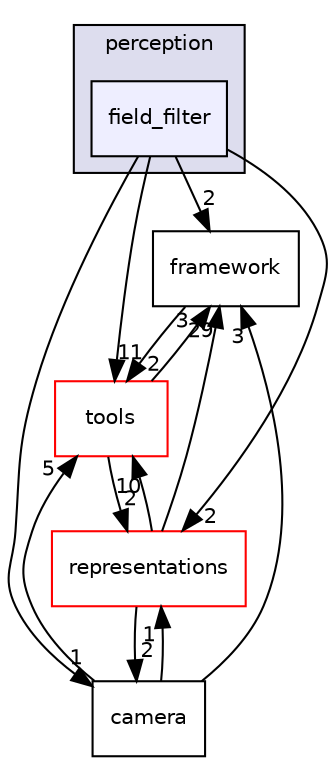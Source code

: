 digraph "source/dnt/modules/perception/field_filter" {
  compound=true
  node [ fontsize="10", fontname="Helvetica"];
  edge [ labelfontsize="10", labelfontname="Helvetica"];
  subgraph clusterdir_901e1d06eca60fab0c757859e00e84e9 {
    graph [ bgcolor="#ddddee", pencolor="black", label="perception" fontname="Helvetica", fontsize="10", URL="dir_901e1d06eca60fab0c757859e00e84e9.html"]
  dir_52e36e24a78e87e1a35ec4ad3766ae36 [shape=box, label="field_filter", style="filled", fillcolor="#eeeeff", pencolor="black", URL="dir_52e36e24a78e87e1a35ec4ad3766ae36.html"];
  }
  dir_d108a8a52eeac75b0e597769f03f48e5 [shape=box label="framework" URL="dir_d108a8a52eeac75b0e597769f03f48e5.html"];
  dir_d5bdfd12cdf0f5b5df18e59b9335c4ec [shape=box label="camera" URL="dir_d5bdfd12cdf0f5b5df18e59b9335c4ec.html"];
  dir_5d0042f909018ce5a6e6ef6ccdf4504c [shape=box label="tools" fillcolor="white" style="filled" color="red" URL="dir_5d0042f909018ce5a6e6ef6ccdf4504c.html"];
  dir_ffe3ad53f1ced0e013eef8ad4adffcb5 [shape=box label="representations" fillcolor="white" style="filled" color="red" URL="dir_ffe3ad53f1ced0e013eef8ad4adffcb5.html"];
  dir_d108a8a52eeac75b0e597769f03f48e5->dir_5d0042f909018ce5a6e6ef6ccdf4504c [headlabel="2", labeldistance=1.5 headhref="dir_000003_000037.html"];
  dir_5d0042f909018ce5a6e6ef6ccdf4504c->dir_d108a8a52eeac75b0e597769f03f48e5 [headlabel="3", labeldistance=1.5 headhref="dir_000037_000003.html"];
  dir_5d0042f909018ce5a6e6ef6ccdf4504c->dir_ffe3ad53f1ced0e013eef8ad4adffcb5 [headlabel="2", labeldistance=1.5 headhref="dir_000037_000027.html"];
  dir_d5bdfd12cdf0f5b5df18e59b9335c4ec->dir_d108a8a52eeac75b0e597769f03f48e5 [headlabel="3", labeldistance=1.5 headhref="dir_000011_000003.html"];
  dir_d5bdfd12cdf0f5b5df18e59b9335c4ec->dir_5d0042f909018ce5a6e6ef6ccdf4504c [headlabel="5", labeldistance=1.5 headhref="dir_000011_000037.html"];
  dir_d5bdfd12cdf0f5b5df18e59b9335c4ec->dir_ffe3ad53f1ced0e013eef8ad4adffcb5 [headlabel="1", labeldistance=1.5 headhref="dir_000011_000027.html"];
  dir_ffe3ad53f1ced0e013eef8ad4adffcb5->dir_d108a8a52eeac75b0e597769f03f48e5 [headlabel="29", labeldistance=1.5 headhref="dir_000027_000003.html"];
  dir_ffe3ad53f1ced0e013eef8ad4adffcb5->dir_d5bdfd12cdf0f5b5df18e59b9335c4ec [headlabel="2", labeldistance=1.5 headhref="dir_000027_000011.html"];
  dir_ffe3ad53f1ced0e013eef8ad4adffcb5->dir_5d0042f909018ce5a6e6ef6ccdf4504c [headlabel="10", labeldistance=1.5 headhref="dir_000027_000037.html"];
  dir_52e36e24a78e87e1a35ec4ad3766ae36->dir_d108a8a52eeac75b0e597769f03f48e5 [headlabel="2", labeldistance=1.5 headhref="dir_000023_000003.html"];
  dir_52e36e24a78e87e1a35ec4ad3766ae36->dir_d5bdfd12cdf0f5b5df18e59b9335c4ec [headlabel="1", labeldistance=1.5 headhref="dir_000023_000011.html"];
  dir_52e36e24a78e87e1a35ec4ad3766ae36->dir_5d0042f909018ce5a6e6ef6ccdf4504c [headlabel="11", labeldistance=1.5 headhref="dir_000023_000037.html"];
  dir_52e36e24a78e87e1a35ec4ad3766ae36->dir_ffe3ad53f1ced0e013eef8ad4adffcb5 [headlabel="2", labeldistance=1.5 headhref="dir_000023_000027.html"];
}
